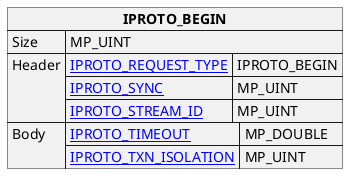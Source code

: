@startuml

skinparam map {
    HyperlinkColor #0077FF
    FontColor #313131
    BorderColor #313131
    BackgroundColor transparent
}

json "**IPROTO_BEGIN**" as begin {
    "Size": "MP_UINT",
    "Header": {
      "[[tarantool.io/en/doc/latest/dev_guide/internals/iproto/keys IPROTO_REQUEST_TYPE]]": "IPROTO_BEGIN",
      "[[tarantool.io/en/doc/latest/dev_guide/internals/iproto/keys IPROTO_SYNC]]": "MP_UINT",
      "[[tarantool.io/en/doc/latest/dev_guide/internals/iproto/keys IPROTO_STREAM_ID]]": "MP_UINT"
    },
    "Body": {
      "[[tarantool.io/en/doc/latest/dev_guide/internals/iproto/keys IPROTO_TIMEOUT]]": "MP_DOUBLE",
      "[[tarantool.io/en/doc/latest/dev_guide/internals/iproto/keys IPROTO_TXN_ISOLATION]]": "MP_UINT"
    }
}

@enduml
